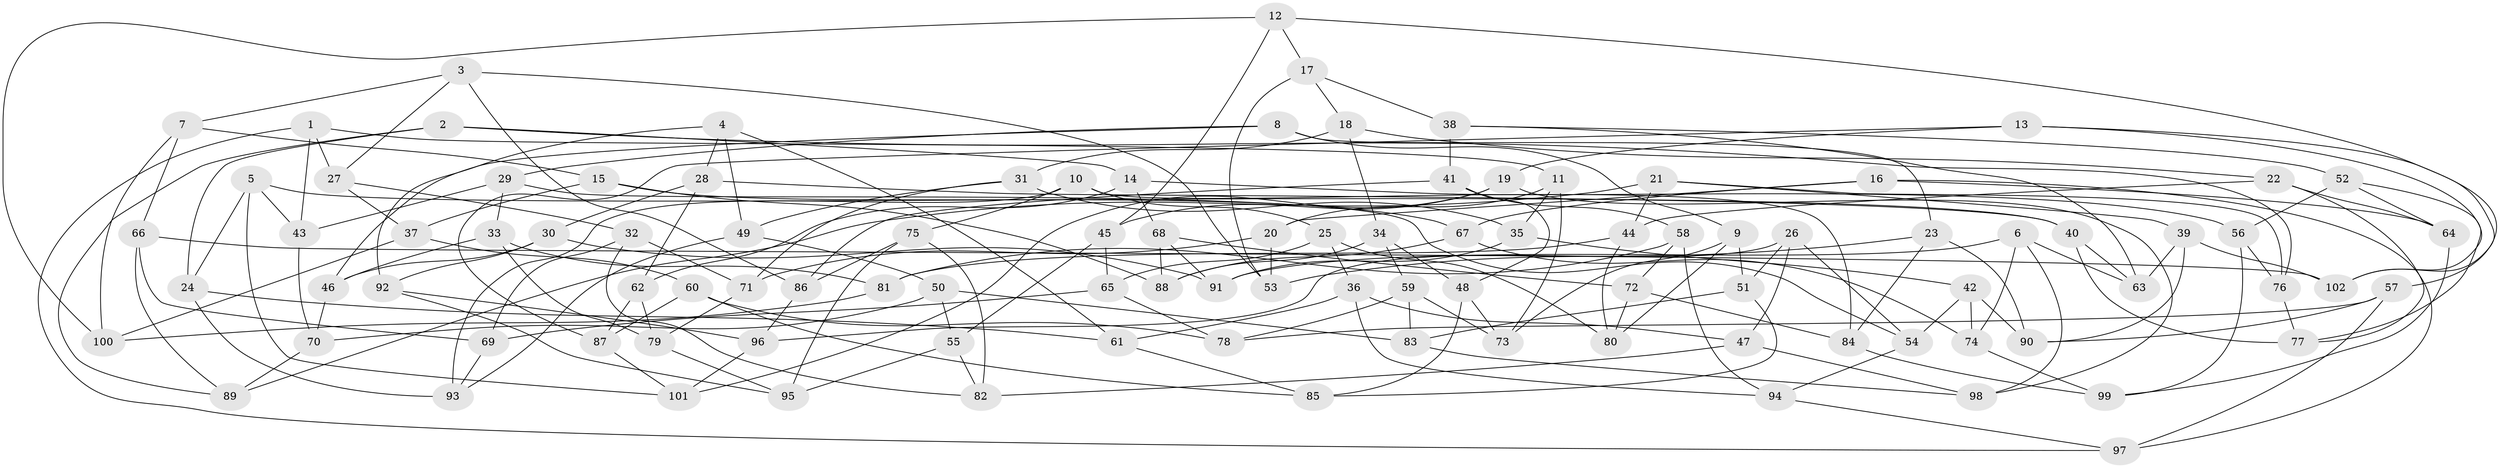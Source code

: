 // Generated by graph-tools (version 1.1) at 2025/26/03/09/25 03:26:52]
// undirected, 102 vertices, 204 edges
graph export_dot {
graph [start="1"]
  node [color=gray90,style=filled];
  1;
  2;
  3;
  4;
  5;
  6;
  7;
  8;
  9;
  10;
  11;
  12;
  13;
  14;
  15;
  16;
  17;
  18;
  19;
  20;
  21;
  22;
  23;
  24;
  25;
  26;
  27;
  28;
  29;
  30;
  31;
  32;
  33;
  34;
  35;
  36;
  37;
  38;
  39;
  40;
  41;
  42;
  43;
  44;
  45;
  46;
  47;
  48;
  49;
  50;
  51;
  52;
  53;
  54;
  55;
  56;
  57;
  58;
  59;
  60;
  61;
  62;
  63;
  64;
  65;
  66;
  67;
  68;
  69;
  70;
  71;
  72;
  73;
  74;
  75;
  76;
  77;
  78;
  79;
  80;
  81;
  82;
  83;
  84;
  85;
  86;
  87;
  88;
  89;
  90;
  91;
  92;
  93;
  94;
  95;
  96;
  97;
  98;
  99;
  100;
  101;
  102;
  1 -- 97;
  1 -- 27;
  1 -- 43;
  1 -- 11;
  2 -- 89;
  2 -- 24;
  2 -- 14;
  2 -- 76;
  3 -- 86;
  3 -- 53;
  3 -- 27;
  3 -- 7;
  4 -- 28;
  4 -- 49;
  4 -- 92;
  4 -- 61;
  5 -- 24;
  5 -- 101;
  5 -- 43;
  5 -- 40;
  6 -- 98;
  6 -- 91;
  6 -- 74;
  6 -- 63;
  7 -- 66;
  7 -- 100;
  7 -- 15;
  8 -- 29;
  8 -- 23;
  8 -- 46;
  8 -- 9;
  9 -- 73;
  9 -- 51;
  9 -- 80;
  10 -- 84;
  10 -- 25;
  10 -- 93;
  10 -- 75;
  11 -- 35;
  11 -- 20;
  11 -- 73;
  12 -- 100;
  12 -- 17;
  12 -- 45;
  12 -- 102;
  13 -- 102;
  13 -- 87;
  13 -- 57;
  13 -- 19;
  14 -- 62;
  14 -- 68;
  14 -- 56;
  15 -- 67;
  15 -- 88;
  15 -- 37;
  16 -- 67;
  16 -- 20;
  16 -- 97;
  16 -- 64;
  17 -- 53;
  17 -- 38;
  17 -- 18;
  18 -- 22;
  18 -- 34;
  18 -- 31;
  19 -- 101;
  19 -- 98;
  19 -- 45;
  20 -- 53;
  20 -- 71;
  21 -- 44;
  21 -- 39;
  21 -- 89;
  21 -- 76;
  22 -- 64;
  22 -- 44;
  22 -- 77;
  23 -- 53;
  23 -- 90;
  23 -- 84;
  24 -- 61;
  24 -- 93;
  25 -- 36;
  25 -- 65;
  25 -- 80;
  26 -- 54;
  26 -- 96;
  26 -- 47;
  26 -- 51;
  27 -- 32;
  27 -- 37;
  28 -- 30;
  28 -- 62;
  28 -- 40;
  29 -- 43;
  29 -- 54;
  29 -- 33;
  30 -- 92;
  30 -- 91;
  30 -- 46;
  31 -- 71;
  31 -- 49;
  31 -- 35;
  32 -- 69;
  32 -- 82;
  32 -- 71;
  33 -- 81;
  33 -- 79;
  33 -- 46;
  34 -- 59;
  34 -- 48;
  34 -- 88;
  35 -- 42;
  35 -- 91;
  36 -- 61;
  36 -- 94;
  36 -- 47;
  37 -- 60;
  37 -- 100;
  38 -- 52;
  38 -- 41;
  38 -- 63;
  39 -- 102;
  39 -- 90;
  39 -- 63;
  40 -- 77;
  40 -- 63;
  41 -- 58;
  41 -- 86;
  41 -- 48;
  42 -- 54;
  42 -- 74;
  42 -- 90;
  43 -- 70;
  44 -- 81;
  44 -- 80;
  45 -- 65;
  45 -- 55;
  46 -- 70;
  47 -- 98;
  47 -- 82;
  48 -- 85;
  48 -- 73;
  49 -- 50;
  49 -- 93;
  50 -- 83;
  50 -- 55;
  50 -- 70;
  51 -- 83;
  51 -- 85;
  52 -- 56;
  52 -- 77;
  52 -- 64;
  54 -- 94;
  55 -- 82;
  55 -- 95;
  56 -- 99;
  56 -- 76;
  57 -- 90;
  57 -- 97;
  57 -- 78;
  58 -- 81;
  58 -- 72;
  58 -- 94;
  59 -- 83;
  59 -- 78;
  59 -- 73;
  60 -- 78;
  60 -- 87;
  60 -- 85;
  61 -- 85;
  62 -- 87;
  62 -- 79;
  64 -- 99;
  65 -- 78;
  65 -- 69;
  66 -- 102;
  66 -- 89;
  66 -- 69;
  67 -- 88;
  67 -- 74;
  68 -- 91;
  68 -- 88;
  68 -- 72;
  69 -- 93;
  70 -- 89;
  71 -- 79;
  72 -- 84;
  72 -- 80;
  74 -- 99;
  75 -- 86;
  75 -- 82;
  75 -- 95;
  76 -- 77;
  79 -- 95;
  81 -- 100;
  83 -- 98;
  84 -- 99;
  86 -- 96;
  87 -- 101;
  92 -- 95;
  92 -- 96;
  94 -- 97;
  96 -- 101;
}
